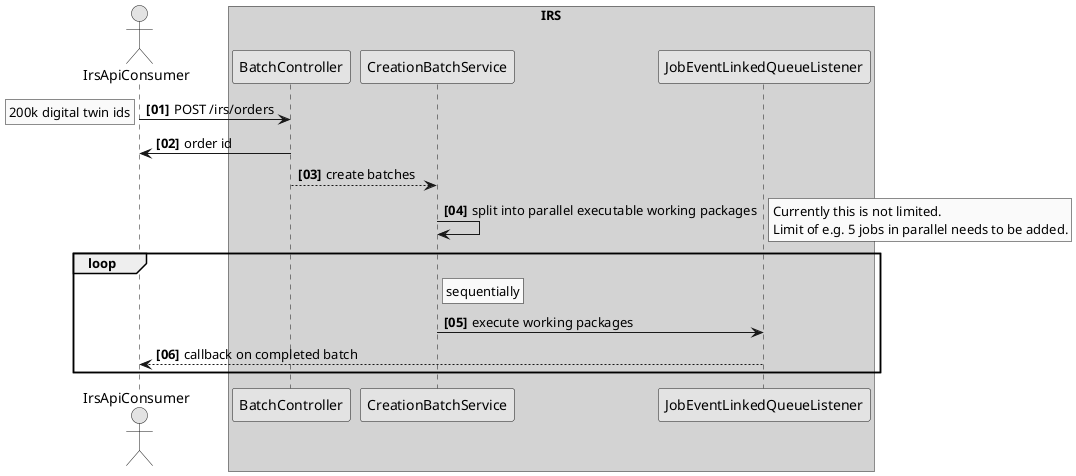 @startuml
skinparam monochrome true
skinparam shadowing false
skinparam defaultFontName "Architects daughter"
autonumber "<b>[00]"

actor IrsApiConsumer


box "IRS" #LightGrey

IrsApiConsumer -> BatchController : POST /irs/orders
rnote left
    200k digital twin ids
end note
IrsApiConsumer <- BatchController : order id

BatchController --> CreationBatchService: create batches
CreationBatchService -> CreationBatchService: split into parallel executable working packages

rnote right
    Currently this is not limited.
    Limit of e.g. 5 jobs in parallel needs to be added.
end note

loop
    rnote right CreationBatchService
        sequentially
    end note
    CreationBatchService -> JobEventLinkedQueueListener: execute working packages
    JobEventLinkedQueueListener --> IrsApiConsumer: callback on completed batch
end

@enduml
